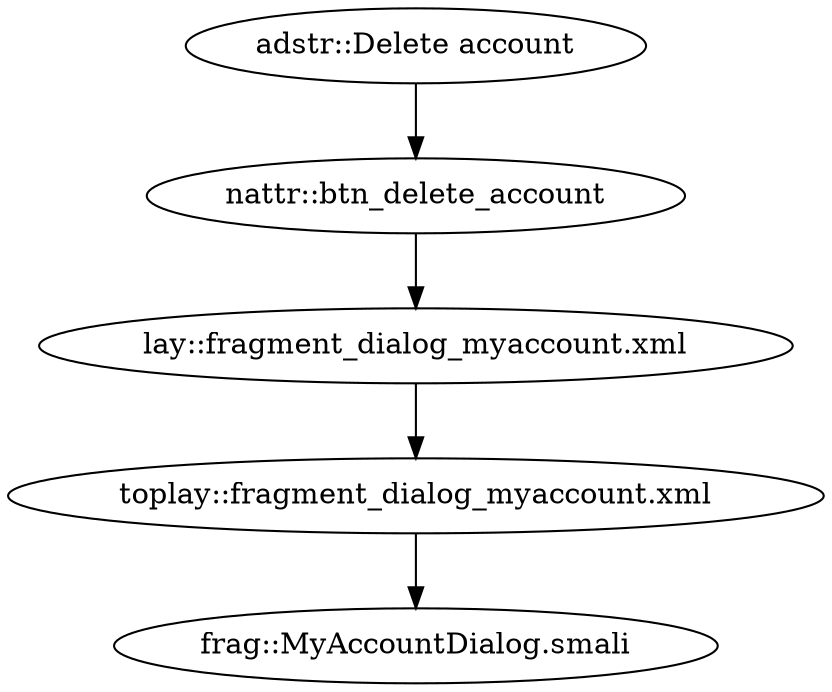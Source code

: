 digraph G {
"adstr::Delete account" -> "nattr::btn_delete_account"
"nattr::btn_delete_account" -> "lay::fragment_dialog_myaccount.xml"
"lay::fragment_dialog_myaccount.xml" -> "toplay::fragment_dialog_myaccount.xml"
"toplay::fragment_dialog_myaccount.xml" -> "frag::MyAccountDialog.smali"
}
